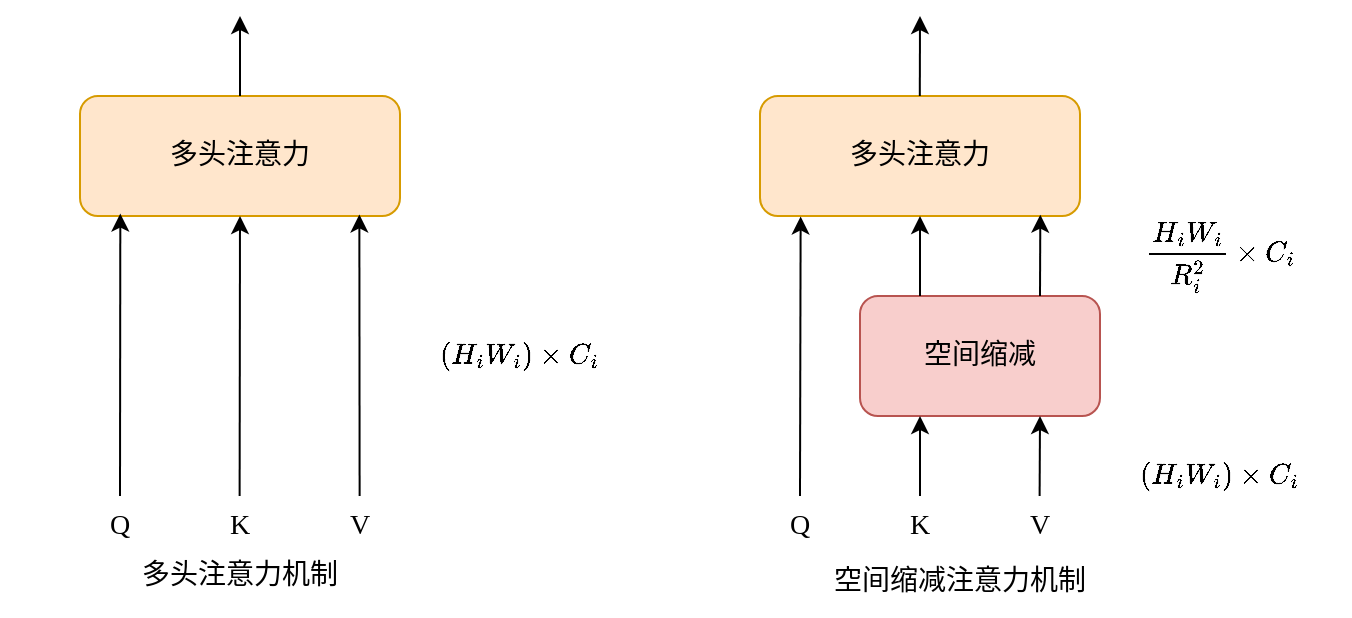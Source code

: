 <mxfile version="24.0.4" type="device">
  <diagram id="A4b9VSvAurynX6zqo_iu" name="Page-1">
    <mxGraphModel dx="-6216" dy="-6793" grid="1" gridSize="5" guides="1" tooltips="1" connect="1" arrows="1" fold="1" page="1" pageScale="1" pageWidth="850" pageHeight="1100" math="1" shadow="0">
      <root>
        <mxCell id="0" />
        <mxCell id="1" parent="0" />
        <mxCell id="DwMc23tR4YC5RE_BqgLa-238" value="多头注意力" style="rounded=1;whiteSpace=wrap;html=1;fontFamily=宋体;fontSize=14;fillColor=#ffe6cc;strokeColor=#d79b00;" parent="1" vertex="1">
          <mxGeometry x="8480" y="7960" width="160" height="60" as="geometry" />
        </mxCell>
        <mxCell id="DwMc23tR4YC5RE_BqgLa-239" value="空间缩减" style="rounded=1;whiteSpace=wrap;html=1;fontFamily=宋体;fontSize=14;fillColor=#f8cecc;strokeColor=#b85450;" parent="1" vertex="1">
          <mxGeometry x="8870" y="8060" width="120" height="60" as="geometry" />
        </mxCell>
        <mxCell id="DwMc23tR4YC5RE_BqgLa-241" value="多头注意力机制" style="text;html=1;align=center;verticalAlign=middle;whiteSpace=wrap;rounded=0;fontFamily=宋体;fontSize=14;" parent="1" vertex="1">
          <mxGeometry x="8440" y="8180" width="240" height="40" as="geometry" />
        </mxCell>
        <mxCell id="DwMc23tR4YC5RE_BqgLa-242" value="空间缩减注意力机制" style="text;html=1;align=center;verticalAlign=middle;whiteSpace=wrap;rounded=0;fontFamily=宋体;fontSize=14;" parent="1" vertex="1">
          <mxGeometry x="8760" y="8185" width="320" height="35" as="geometry" />
        </mxCell>
        <mxCell id="DwMc23tR4YC5RE_BqgLa-247" value="Q" style="text;html=1;align=center;verticalAlign=middle;whiteSpace=wrap;rounded=0;fontFamily=Times New Roman;fontSize=14;" parent="1" vertex="1">
          <mxGeometry x="8480" y="8160" width="40" height="30" as="geometry" />
        </mxCell>
        <mxCell id="DwMc23tR4YC5RE_BqgLa-248" value="K" style="text;html=1;align=center;verticalAlign=middle;whiteSpace=wrap;rounded=0;fontFamily=Times New Roman;fontSize=14;" parent="1" vertex="1">
          <mxGeometry x="8540" y="8160" width="40" height="30" as="geometry" />
        </mxCell>
        <mxCell id="DwMc23tR4YC5RE_BqgLa-249" value="V" style="text;html=1;align=center;verticalAlign=middle;whiteSpace=wrap;rounded=0;fontFamily=Times New Roman;fontSize=14;" parent="1" vertex="1">
          <mxGeometry x="8600" y="8160" width="40" height="30" as="geometry" />
        </mxCell>
        <mxCell id="DwMc23tR4YC5RE_BqgLa-250" value="多头注意力" style="rounded=1;whiteSpace=wrap;html=1;fontFamily=宋体;fontSize=14;fillColor=#ffe6cc;strokeColor=#d79b00;" parent="1" vertex="1">
          <mxGeometry x="8820" y="7960" width="160" height="60" as="geometry" />
        </mxCell>
        <mxCell id="DwMc23tR4YC5RE_BqgLa-251" value="" style="endArrow=classic;html=1;rounded=0;entryX=0.5;entryY=1;entryDx=0;entryDy=0;exitX=0.25;exitY=0;exitDx=0;exitDy=0;fontFamily=Times New Roman;fontSize=14;" parent="1" source="DwMc23tR4YC5RE_BqgLa-239" target="DwMc23tR4YC5RE_BqgLa-250" edge="1">
          <mxGeometry width="50" height="50" relative="1" as="geometry">
            <mxPoint x="8900" y="8060" as="sourcePoint" />
            <mxPoint x="8950" y="8040" as="targetPoint" />
          </mxGeometry>
        </mxCell>
        <mxCell id="DwMc23tR4YC5RE_BqgLa-252" value="" style="endArrow=classic;html=1;rounded=0;exitX=0.75;exitY=0;exitDx=0;exitDy=0;fontFamily=Times New Roman;fontSize=14;entryX=0.876;entryY=0.989;entryDx=0;entryDy=0;entryPerimeter=0;" parent="1" source="DwMc23tR4YC5RE_BqgLa-239" target="DwMc23tR4YC5RE_BqgLa-250" edge="1">
          <mxGeometry width="50" height="50" relative="1" as="geometry">
            <mxPoint x="8960" y="8060" as="sourcePoint" />
            <mxPoint x="8960" y="8040" as="targetPoint" />
          </mxGeometry>
        </mxCell>
        <mxCell id="DwMc23tR4YC5RE_BqgLa-253" value="" style="endArrow=classic;html=1;rounded=0;fontFamily=Times New Roman;fontSize=14;entryX=0.127;entryY=1.004;entryDx=0;entryDy=0;entryPerimeter=0;" parent="1" target="DwMc23tR4YC5RE_BqgLa-250" edge="1">
          <mxGeometry width="50" height="50" relative="1" as="geometry">
            <mxPoint x="8840" y="8160" as="sourcePoint" />
            <mxPoint x="8840" y="8040" as="targetPoint" />
          </mxGeometry>
        </mxCell>
        <mxCell id="DwMc23tR4YC5RE_BqgLa-254" value="Q" style="text;html=1;align=center;verticalAlign=middle;whiteSpace=wrap;rounded=0;fontFamily=Times New Roman;fontSize=14;" parent="1" vertex="1">
          <mxGeometry x="8820" y="8160" width="40" height="30" as="geometry" />
        </mxCell>
        <mxCell id="DwMc23tR4YC5RE_BqgLa-255" value="K" style="text;html=1;align=center;verticalAlign=middle;whiteSpace=wrap;rounded=0;fontFamily=Times New Roman;fontSize=14;" parent="1" vertex="1">
          <mxGeometry x="8880" y="8160" width="40" height="30" as="geometry" />
        </mxCell>
        <mxCell id="DwMc23tR4YC5RE_BqgLa-256" value="V" style="text;html=1;align=center;verticalAlign=middle;whiteSpace=wrap;rounded=0;fontFamily=Times New Roman;fontSize=14;" parent="1" vertex="1">
          <mxGeometry x="8940" y="8160" width="40" height="30" as="geometry" />
        </mxCell>
        <mxCell id="DwMc23tR4YC5RE_BqgLa-257" value="" style="endArrow=classic;html=1;rounded=0;entryX=0.25;entryY=1;entryDx=0;entryDy=0;fontFamily=Times New Roman;fontSize=14;" parent="1" target="DwMc23tR4YC5RE_BqgLa-239" edge="1">
          <mxGeometry width="50" height="50" relative="1" as="geometry">
            <mxPoint x="8900" y="8160" as="sourcePoint" />
            <mxPoint x="8915" y="8140" as="targetPoint" />
          </mxGeometry>
        </mxCell>
        <mxCell id="DwMc23tR4YC5RE_BqgLa-258" value="" style="endArrow=classic;html=1;rounded=0;fontFamily=Times New Roman;fontSize=14;entryX=0.75;entryY=1;entryDx=0;entryDy=0;" parent="1" target="DwMc23tR4YC5RE_BqgLa-239" edge="1">
          <mxGeometry width="50" height="50" relative="1" as="geometry">
            <mxPoint x="8959.81" y="8160" as="sourcePoint" />
            <mxPoint x="8960" y="8130" as="targetPoint" />
          </mxGeometry>
        </mxCell>
        <mxCell id="DwMc23tR4YC5RE_BqgLa-259" value="" style="endArrow=classic;html=1;rounded=0;fontFamily=Times New Roman;fontSize=14;entryX=0.126;entryY=0.98;entryDx=0;entryDy=0;entryPerimeter=0;" parent="1" target="DwMc23tR4YC5RE_BqgLa-238" edge="1">
          <mxGeometry width="50" height="50" relative="1" as="geometry">
            <mxPoint x="8500" y="8160" as="sourcePoint" />
            <mxPoint x="8500" y="8040" as="targetPoint" />
          </mxGeometry>
        </mxCell>
        <mxCell id="DwMc23tR4YC5RE_BqgLa-260" value="" style="endArrow=classic;html=1;rounded=0;entryX=0.5;entryY=1;entryDx=0;entryDy=0;fontFamily=Times New Roman;fontSize=14;" parent="1" target="DwMc23tR4YC5RE_BqgLa-238" edge="1">
          <mxGeometry width="50" height="50" relative="1" as="geometry">
            <mxPoint x="8559.81" y="8160" as="sourcePoint" />
            <mxPoint x="8559.81" y="8020" as="targetPoint" />
          </mxGeometry>
        </mxCell>
        <mxCell id="DwMc23tR4YC5RE_BqgLa-261" value="" style="endArrow=classic;html=1;rounded=0;fontFamily=Times New Roman;fontSize=14;entryX=0.873;entryY=0.987;entryDx=0;entryDy=0;entryPerimeter=0;" parent="1" target="DwMc23tR4YC5RE_BqgLa-238" edge="1">
          <mxGeometry width="50" height="50" relative="1" as="geometry">
            <mxPoint x="8619.81" y="8160" as="sourcePoint" />
            <mxPoint x="8620" y="8040" as="targetPoint" />
          </mxGeometry>
        </mxCell>
        <mxCell id="DwMc23tR4YC5RE_BqgLa-262" value="" style="endArrow=classic;html=1;rounded=0;exitX=0.5;exitY=0;exitDx=0;exitDy=0;fontFamily=Times New Roman;fontSize=14;" parent="1" source="DwMc23tR4YC5RE_BqgLa-238" edge="1">
          <mxGeometry width="50" height="50" relative="1" as="geometry">
            <mxPoint x="8550" y="7900" as="sourcePoint" />
            <mxPoint x="8560" y="7920" as="targetPoint" />
          </mxGeometry>
        </mxCell>
        <mxCell id="DwMc23tR4YC5RE_BqgLa-263" value="" style="endArrow=classic;html=1;rounded=0;exitX=0.5;exitY=0;exitDx=0;exitDy=0;fontFamily=Times New Roman;fontSize=14;" parent="1" edge="1">
          <mxGeometry width="50" height="50" relative="1" as="geometry">
            <mxPoint x="8899.9" y="7960" as="sourcePoint" />
            <mxPoint x="8900" y="7920" as="targetPoint" />
          </mxGeometry>
        </mxCell>
        <mxCell id="DwMc23tR4YC5RE_BqgLa-264" value="$$(H_{i}W_{i})\times C_{i}$$" style="text;html=1;align=center;verticalAlign=middle;whiteSpace=wrap;rounded=0;fontFamily=Times New Roman;fontSize=14;" parent="1" vertex="1">
          <mxGeometry x="9000" y="8120" width="100" height="60" as="geometry" />
        </mxCell>
        <mxCell id="DwMc23tR4YC5RE_BqgLa-265" value="$$\frac{H_{i}W_{i}}{R_{i}^{2}} \times C_{i}&amp;nbsp;$$" style="text;html=1;align=center;verticalAlign=middle;whiteSpace=wrap;rounded=0;fontFamily=Times New Roman;fontSize=14;" parent="1" vertex="1">
          <mxGeometry x="9000" y="8010" width="100" height="60" as="geometry" />
        </mxCell>
        <mxCell id="DwMc23tR4YC5RE_BqgLa-266" value="$$(H_{i}W_{i})\times C_{i}$$" style="text;html=1;align=center;verticalAlign=middle;whiteSpace=wrap;rounded=0;fontFamily=Times New Roman;fontSize=14;" parent="1" vertex="1">
          <mxGeometry x="8650" y="8060" width="100" height="60" as="geometry" />
        </mxCell>
      </root>
    </mxGraphModel>
  </diagram>
</mxfile>
